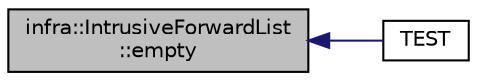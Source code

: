 digraph "infra::IntrusiveForwardList::empty"
{
 // INTERACTIVE_SVG=YES
  edge [fontname="Helvetica",fontsize="10",labelfontname="Helvetica",labelfontsize="10"];
  node [fontname="Helvetica",fontsize="10",shape=record];
  rankdir="LR";
  Node29 [label="infra::IntrusiveForwardList\l::empty",height=0.2,width=0.4,color="black", fillcolor="grey75", style="filled", fontcolor="black"];
  Node29 -> Node30 [dir="back",color="midnightblue",fontsize="10",style="solid",fontname="Helvetica"];
  Node30 [label="TEST",height=0.2,width=0.4,color="black", fillcolor="white", style="filled",URL="$d8/d45/_test_intrusive_forward_list_8cpp.html#a7cd64e04cfcb3058b012faa697bc9ae3"];
}
